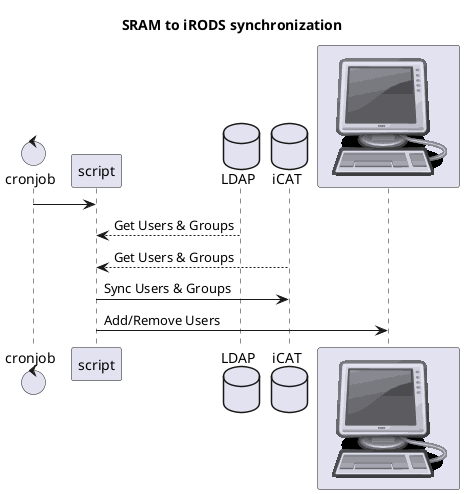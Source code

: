 @startuml
!include <osa/desktop/desktop.puml>
title SRAM to iRODS synchronization
control cronjob
participant script
database LDAP
database iCAT
participant "<$desktop>"
cronjob -> script
script <-- LDAP: Get Users & Groups
script <-- iCAT: Get Users & Groups
script -> iCAT: Sync Users & Groups
script -> "<$desktop>": Add/Remove Users
@enduml